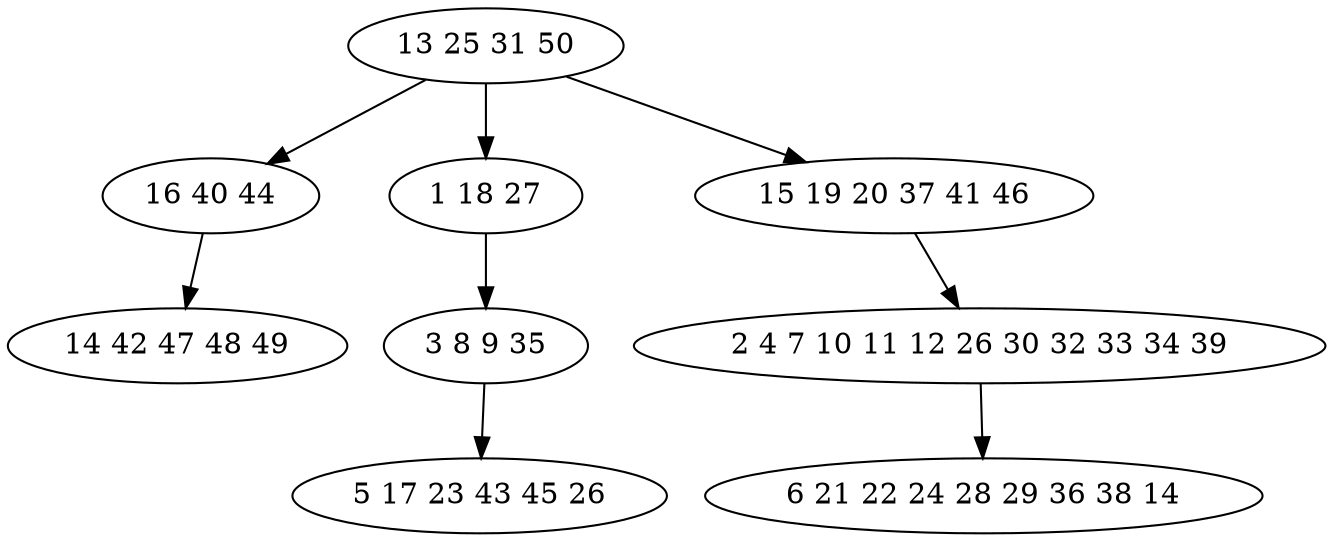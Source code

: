 digraph true_tree {
	"0" -> "1"
	"0" -> "2"
	"0" -> "3"
	"2" -> "4"
	"3" -> "5"
	"1" -> "6"
	"5" -> "7"
	"4" -> "8"
	"0" [label="13 25 31 50"];
	"1" [label="16 40 44"];
	"2" [label="1 18 27"];
	"3" [label="15 19 20 37 41 46"];
	"4" [label="3 8 9 35"];
	"5" [label="2 4 7 10 11 12 26 30 32 33 34 39"];
	"6" [label="14 42 47 48 49"];
	"7" [label="6 21 22 24 28 29 36 38 14"];
	"8" [label="5 17 23 43 45 26"];
}
